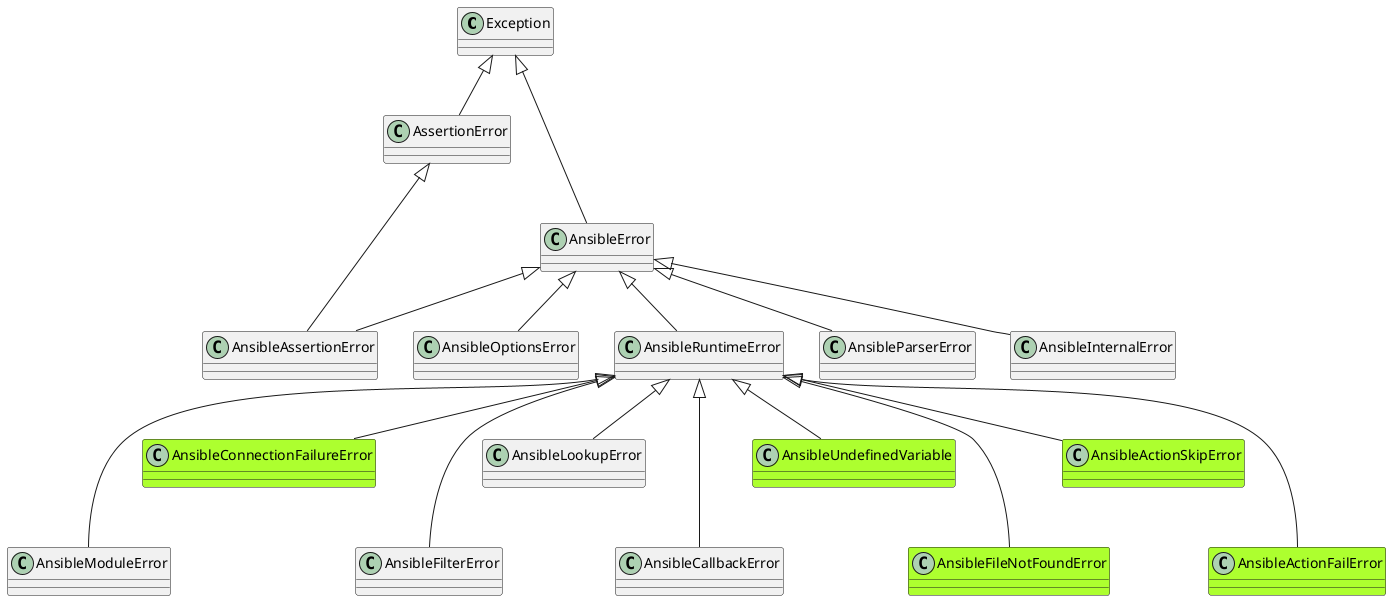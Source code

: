 @startuml

class Exception

Exception <|-- AssertionError
Exception <|--- AnsibleError
AssertionError <|-- AnsibleAssertionError
AnsibleError <|-- AnsibleAssertionError
AnsibleError <|-- AnsibleOptionsError
AnsibleError <|-- AnsibleRuntimeError
AnsibleError <|--  AnsibleParserError
AnsibleError <|-- AnsibleInternalError
AnsibleRuntimeError <|--- AnsibleModuleError
class AnsibleConnectionFailureError #greenyellow
AnsibleRuntimeError <|-- AnsibleConnectionFailureError
AnsibleRuntimeError <|--- AnsibleFilterError
AnsibleRuntimeError <|-- AnsibleLookupError
AnsibleRuntimeError <|--- AnsibleCallbackError
class AnsibleUndefinedVariable #greenyellow
AnsibleRuntimeError <|-- AnsibleUndefinedVariable
class AnsibleFileNotFoundError #greenyellow
AnsibleRuntimeError <|--- AnsibleFileNotFoundError
class AnsibleActionSkipError #greenyellow
AnsibleRuntimeError <|-- AnsibleActionSkipError
class AnsibleActionFailError #greenyellow
AnsibleRuntimeError <|--- AnsibleActionFailError

@enduml